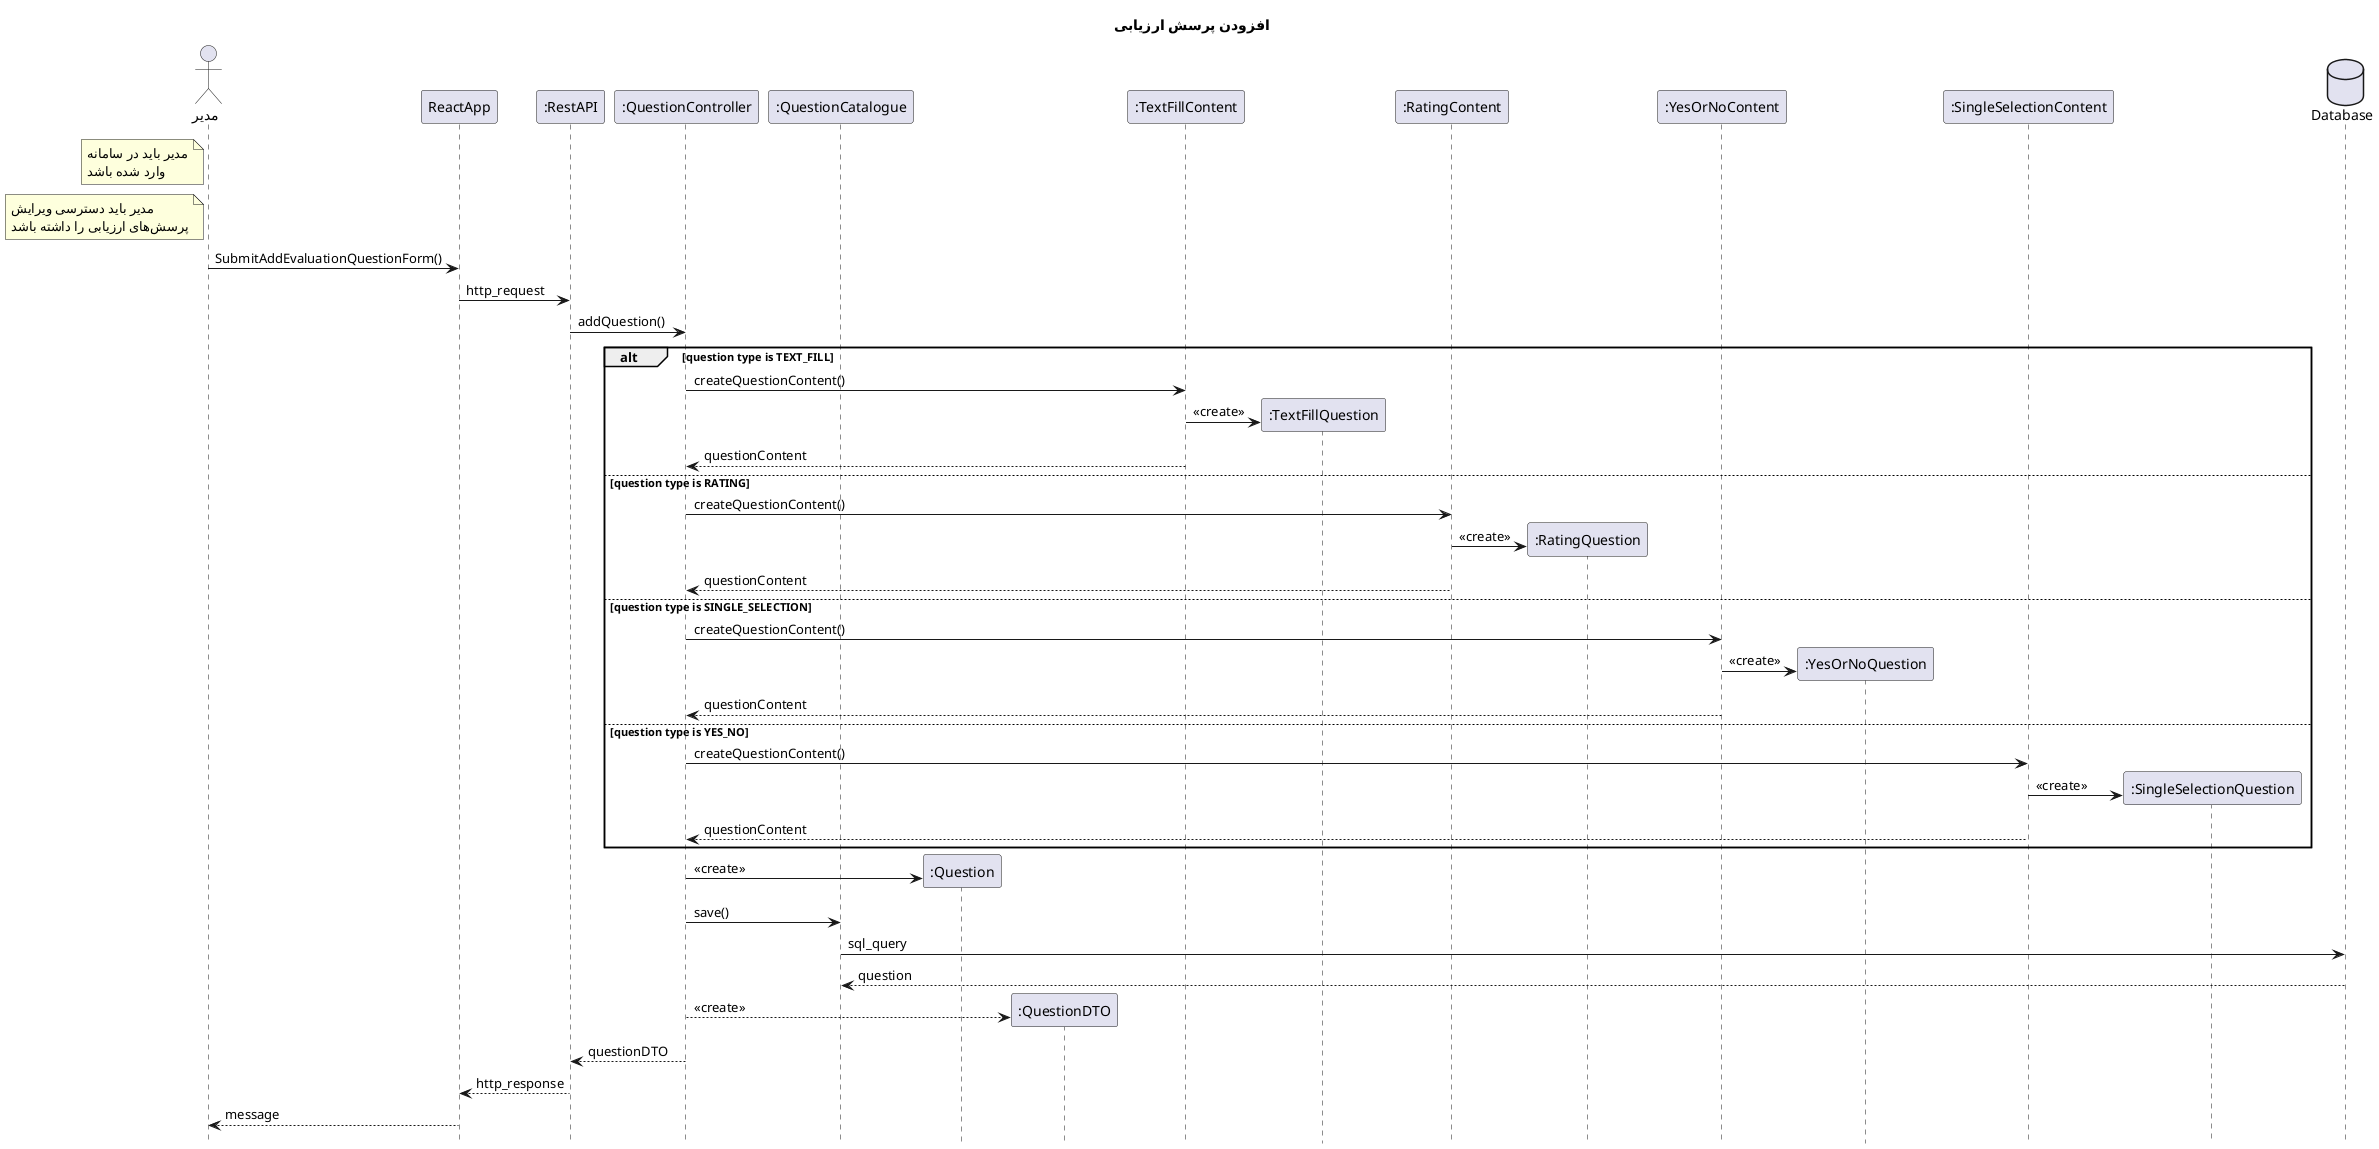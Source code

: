 @startuml AddEvaluationServiceQuestion
hide footbox
title "افزودن پرسش‌ ارزیابی"
actor       "مدیر" as admin
participant ReactApp
participant ":RestAPI" as RestAPI
participant ":QuestionController" as QuestionController
participant ":QuestionCatalogue" as QuestionCatalogue
participant ":Question" as Question
participant ":QuestionDTO" as QuestionDTO
participant ":TextFillContent" as TextFillContent
participant ":TextFillQuestion" as TextFillQuestion
participant ":RatingContent" as RatingContent
participant ":RatingQuestion" as RatingQuestion
participant ":YesOrNoContent" as YesOrNoContent
participant ":YesOrNoQuestion" as YesOrNoQuestion
participant ":SingleSelectionContent" as SingleSelectionContent
participant ":SingleSelectionQuestion" as SingleSelectionQuestion
database Database
note left of admin
    مدیر باید در سامانه
    وارد شده باشد
end note
note left of admin
    مدیر باید دسترسی ویرایش
    پرسش‌های ارزیابی را داشته باشد
end note

admin -> ReactApp: SubmitAddEvaluationQuestionForm()
ReactApp -> RestAPI: http_request
RestAPI -> QuestionController: addQuestion()

alt question type is TEXT_FILL

    QuestionController -> TextFillContent: createQuestionContent()
    TextFillContent -> TextFillQuestion **: <<create>>
    TextFillContent --> QuestionController: questionContent

else question type is RATING

    QuestionController -> RatingContent: createQuestionContent()
    RatingContent -> RatingQuestion **: <<create>>
    RatingContent --> QuestionController: questionContent

else question type is SINGLE_SELECTION

    QuestionController -> YesOrNoContent: createQuestionContent()
    YesOrNoContent -> YesOrNoQuestion **: <<create>>
    YesOrNoContent --> QuestionController: questionContent

else question type is YES_NO

    QuestionController -> SingleSelectionContent: createQuestionContent()
    SingleSelectionContent -> SingleSelectionQuestion **: <<create>>
    SingleSelectionContent --> QuestionController: questionContent

end

QuestionController -> Question **: <<create>>
QuestionController -> QuestionCatalogue: save()
QuestionCatalogue -> Database: sql_query
return question
QuestionController --> QuestionDTO **: <<create>>
QuestionController --> RestAPI: questionDTO
RestAPI --> ReactApp: http_response
ReactApp --> admin: message
@enduml